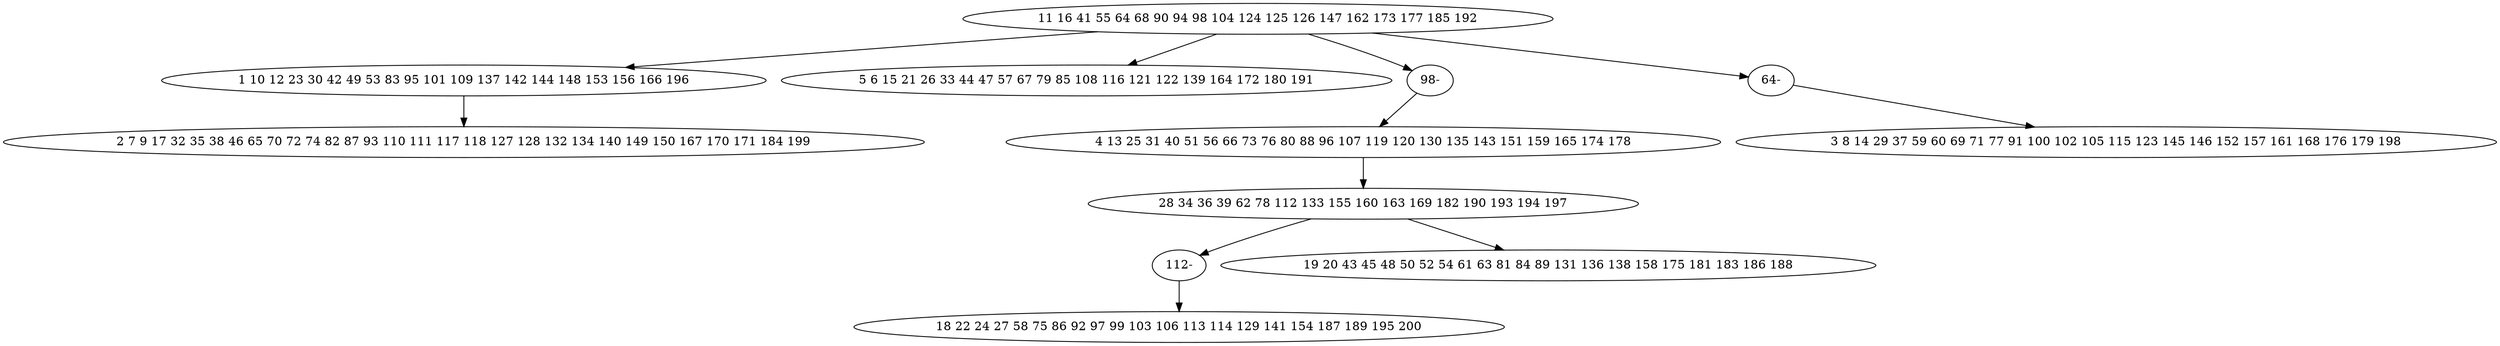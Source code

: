 digraph true_tree {
	"0" -> "1"
	"0" -> "2"
	"0" -> "10"
	"3" -> "4"
	"4" -> "11"
	"4" -> "6"
	"0" -> "9"
	"1" -> "8"
	"9" -> "7"
	"10" -> "3"
	"11" -> "5"
	"0" [label="11 16 41 55 64 68 90 94 98 104 124 125 126 147 162 173 177 185 192"];
	"1" [label="1 10 12 23 30 42 49 53 83 95 101 109 137 142 144 148 153 156 166 196"];
	"2" [label="5 6 15 21 26 33 44 47 57 67 79 85 108 116 121 122 139 164 172 180 191"];
	"3" [label="4 13 25 31 40 51 56 66 73 76 80 88 96 107 119 120 130 135 143 151 159 165 174 178"];
	"4" [label="28 34 36 39 62 78 112 133 155 160 163 169 182 190 193 194 197"];
	"5" [label="18 22 24 27 58 75 86 92 97 99 103 106 113 114 129 141 154 187 189 195 200"];
	"6" [label="19 20 43 45 48 50 52 54 61 63 81 84 89 131 136 138 158 175 181 183 186 188"];
	"7" [label="3 8 14 29 37 59 60 69 71 77 91 100 102 105 115 123 145 146 152 157 161 168 176 179 198"];
	"8" [label="2 7 9 17 32 35 38 46 65 70 72 74 82 87 93 110 111 117 118 127 128 132 134 140 149 150 167 170 171 184 199"];
	"9" [label="64-"];
	"10" [label="98-"];
	"11" [label="112-"];
}
